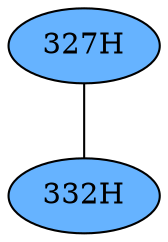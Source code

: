 // The Round Table
graph {
	"327H" [fillcolor="#66B3FF" style=radial]
	"332H" [fillcolor="#66B3FF" style=radial]
	"327H" -- "332H" [penwidth=1]
}
